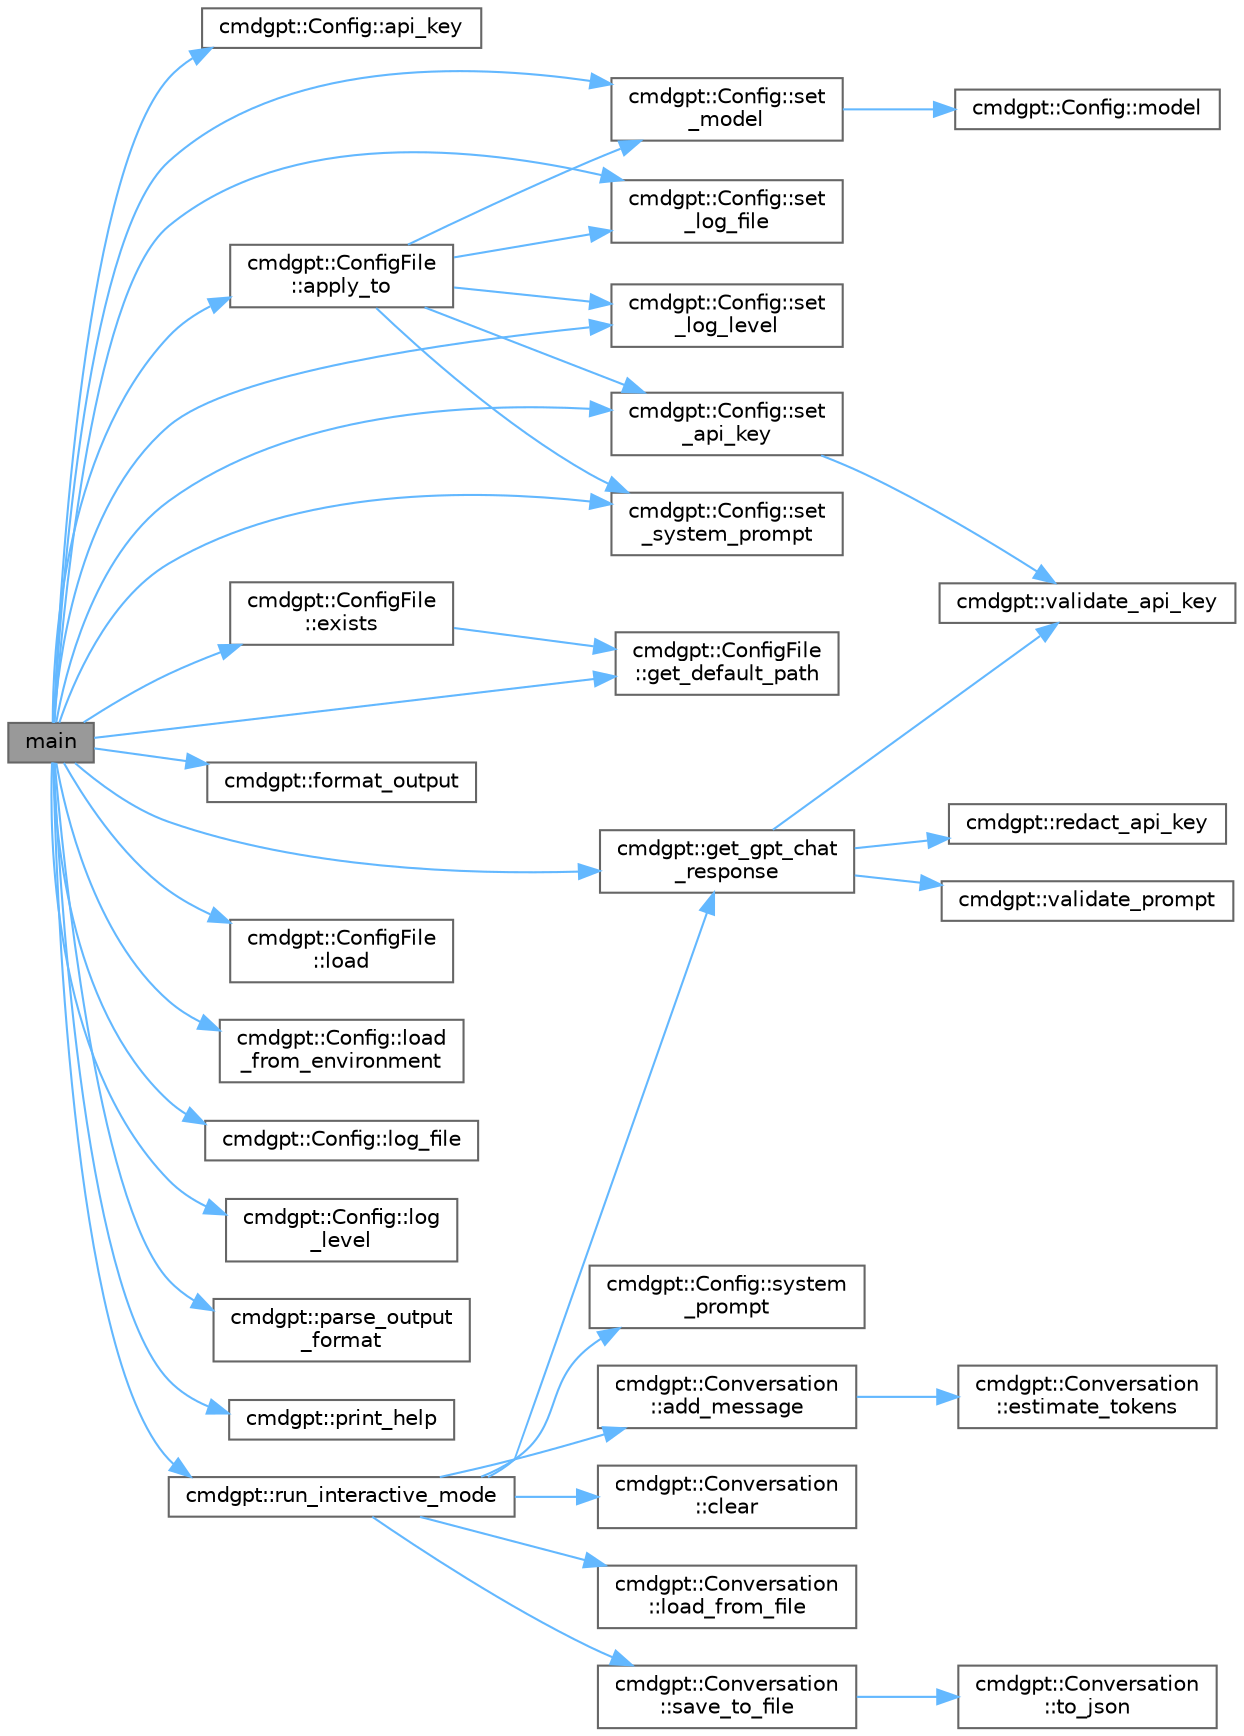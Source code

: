 digraph "main"
{
 // LATEX_PDF_SIZE
  bgcolor="transparent";
  edge [fontname=Helvetica,fontsize=10,labelfontname=Helvetica,labelfontsize=10];
  node [fontname=Helvetica,fontsize=10,shape=box,height=0.2,width=0.4];
  rankdir="LR";
  Node1 [id="Node000001",label="main",height=0.2,width=0.4,color="gray40", fillcolor="grey60", style="filled", fontcolor="black",tooltip="Parses command-line arguments and environment variables."];
  Node1 -> Node2 [id="edge1_Node000001_Node000002",color="steelblue1",style="solid",tooltip=" "];
  Node2 [id="Node000002",label="cmdgpt::Config::api_key",height=0.2,width=0.4,color="grey40", fillcolor="white", style="filled",URL="$de/d57/classcmdgpt_1_1Config.html#a785a41ec0c78923bdf9ddfe6c9af0439",tooltip="Get configured API key."];
  Node1 -> Node3 [id="edge2_Node000001_Node000003",color="steelblue1",style="solid",tooltip=" "];
  Node3 [id="Node000003",label="cmdgpt::ConfigFile\l::apply_to",height=0.2,width=0.4,color="grey40", fillcolor="white", style="filled",URL="$d3/d46/classcmdgpt_1_1ConfigFile.html#a885b77f9decce10ebce9de898f884afe",tooltip="Apply loaded configuration to a Config object."];
  Node3 -> Node4 [id="edge3_Node000003_Node000004",color="steelblue1",style="solid",tooltip=" "];
  Node4 [id="Node000004",label="cmdgpt::Config::set\l_api_key",height=0.2,width=0.4,color="grey40", fillcolor="white", style="filled",URL="$de/d57/classcmdgpt_1_1Config.html#a3f1874f49c3eedcd0236a99ada710b1d",tooltip="Set API key with validation."];
  Node4 -> Node5 [id="edge4_Node000004_Node000005",color="steelblue1",style="solid",tooltip=" "];
  Node5 [id="Node000005",label="cmdgpt::validate_api_key",height=0.2,width=0.4,color="grey40", fillcolor="white", style="filled",URL="$d0/d05/namespacecmdgpt.html#a2a8346a32e6ad2d2a118e0c3a084761e",tooltip="Validates and sanitizes API key input."];
  Node3 -> Node6 [id="edge5_Node000003_Node000006",color="steelblue1",style="solid",tooltip=" "];
  Node6 [id="Node000006",label="cmdgpt::Config::set\l_log_file",height=0.2,width=0.4,color="grey40", fillcolor="white", style="filled",URL="$de/d57/classcmdgpt_1_1Config.html#a7f7e8e2bd8cc70104ede30cc09950406",tooltip="Set log file path with validation."];
  Node3 -> Node7 [id="edge6_Node000003_Node000007",color="steelblue1",style="solid",tooltip=" "];
  Node7 [id="Node000007",label="cmdgpt::Config::set\l_log_level",height=0.2,width=0.4,color="grey40", fillcolor="white", style="filled",URL="$de/d57/classcmdgpt_1_1Config.html#aa588402c51b87b8fa5351a8c864f6e47",tooltip="Set logging level."];
  Node3 -> Node8 [id="edge7_Node000003_Node000008",color="steelblue1",style="solid",tooltip=" "];
  Node8 [id="Node000008",label="cmdgpt::Config::set\l_model",height=0.2,width=0.4,color="grey40", fillcolor="white", style="filled",URL="$de/d57/classcmdgpt_1_1Config.html#a94364c74f5b058eda76644bbb314b093",tooltip="Set model name with validation."];
  Node8 -> Node9 [id="edge8_Node000008_Node000009",color="steelblue1",style="solid",tooltip=" "];
  Node9 [id="Node000009",label="cmdgpt::Config::model",height=0.2,width=0.4,color="grey40", fillcolor="white", style="filled",URL="$de/d57/classcmdgpt_1_1Config.html#a74f0a600cdc28022c9889a7db026573a",tooltip="Get configured model name."];
  Node3 -> Node10 [id="edge9_Node000003_Node000010",color="steelblue1",style="solid",tooltip=" "];
  Node10 [id="Node000010",label="cmdgpt::Config::set\l_system_prompt",height=0.2,width=0.4,color="grey40", fillcolor="white", style="filled",URL="$de/d57/classcmdgpt_1_1Config.html#ac245f009ec7107321c5e773950e456cf",tooltip="Set system prompt with validation."];
  Node1 -> Node11 [id="edge10_Node000001_Node000011",color="steelblue1",style="solid",tooltip=" "];
  Node11 [id="Node000011",label="cmdgpt::ConfigFile\l::exists",height=0.2,width=0.4,color="grey40", fillcolor="white", style="filled",URL="$d3/d46/classcmdgpt_1_1ConfigFile.html#a8bc7c310b16e7350a35380d34332bcfe",tooltip="Check if default config file exists."];
  Node11 -> Node12 [id="edge11_Node000011_Node000012",color="steelblue1",style="solid",tooltip=" "];
  Node12 [id="Node000012",label="cmdgpt::ConfigFile\l::get_default_path",height=0.2,width=0.4,color="grey40", fillcolor="white", style="filled",URL="$d3/d46/classcmdgpt_1_1ConfigFile.html#addfc8e03c97bd83f1071c803a06daf8e",tooltip="Get the default configuration file path."];
  Node1 -> Node13 [id="edge12_Node000001_Node000013",color="steelblue1",style="solid",tooltip=" "];
  Node13 [id="Node000013",label="cmdgpt::format_output",height=0.2,width=0.4,color="grey40", fillcolor="white", style="filled",URL="$d0/d05/namespacecmdgpt.html#a2895b5184013a652d36d88ad5cb3edda",tooltip="Format output based on the specified format."];
  Node1 -> Node12 [id="edge13_Node000001_Node000012",color="steelblue1",style="solid",tooltip=" "];
  Node1 -> Node14 [id="edge14_Node000001_Node000014",color="steelblue1",style="solid",tooltip=" "];
  Node14 [id="Node000014",label="cmdgpt::get_gpt_chat\l_response",height=0.2,width=0.4,color="grey40", fillcolor="white", style="filled",URL="$d0/d05/namespacecmdgpt.html#a19ed2e07630c91548444910087b275fb",tooltip="Sends a chat completion request to the OpenAI API (legacy interface)"];
  Node14 -> Node15 [id="edge15_Node000014_Node000015",color="steelblue1",style="solid",tooltip=" "];
  Node15 [id="Node000015",label="cmdgpt::redact_api_key",height=0.2,width=0.4,color="grey40", fillcolor="white", style="filled",URL="$d0/d05/namespacecmdgpt.html#aa671517c84d1e5bab477438aca0cf82d",tooltip="Returns a redacted version of API key for logging."];
  Node14 -> Node5 [id="edge16_Node000014_Node000005",color="steelblue1",style="solid",tooltip=" "];
  Node14 -> Node16 [id="edge17_Node000014_Node000016",color="steelblue1",style="solid",tooltip=" "];
  Node16 [id="Node000016",label="cmdgpt::validate_prompt",height=0.2,width=0.4,color="grey40", fillcolor="white", style="filled",URL="$d0/d05/namespacecmdgpt.html#a5388bc50f7e07fa57f66b229d1a0e0f5",tooltip="Validates input prompt length and content."];
  Node1 -> Node17 [id="edge18_Node000001_Node000017",color="steelblue1",style="solid",tooltip=" "];
  Node17 [id="Node000017",label="cmdgpt::ConfigFile\l::load",height=0.2,width=0.4,color="grey40", fillcolor="white", style="filled",URL="$d3/d46/classcmdgpt_1_1ConfigFile.html#a6e687d51c054183b61ad336714cc6897",tooltip="Load configuration from file."];
  Node1 -> Node18 [id="edge19_Node000001_Node000018",color="steelblue1",style="solid",tooltip=" "];
  Node18 [id="Node000018",label="cmdgpt::Config::load\l_from_environment",height=0.2,width=0.4,color="grey40", fillcolor="white", style="filled",URL="$de/d57/classcmdgpt_1_1Config.html#a3913896f78e562e79345a29fc1e35884",tooltip="Load configuration from environment variables."];
  Node1 -> Node19 [id="edge20_Node000001_Node000019",color="steelblue1",style="solid",tooltip=" "];
  Node19 [id="Node000019",label="cmdgpt::Config::log_file",height=0.2,width=0.4,color="grey40", fillcolor="white", style="filled",URL="$de/d57/classcmdgpt_1_1Config.html#a1834f22d2c1190af0d285a023ec37cef",tooltip="Get configured log file path."];
  Node1 -> Node20 [id="edge21_Node000001_Node000020",color="steelblue1",style="solid",tooltip=" "];
  Node20 [id="Node000020",label="cmdgpt::Config::log\l_level",height=0.2,width=0.4,color="grey40", fillcolor="white", style="filled",URL="$de/d57/classcmdgpt_1_1Config.html#ad6890005f7376658b5cb19e7705a6195",tooltip="Get configured log level."];
  Node1 -> Node21 [id="edge22_Node000001_Node000021",color="steelblue1",style="solid",tooltip=" "];
  Node21 [id="Node000021",label="cmdgpt::parse_output\l_format",height=0.2,width=0.4,color="grey40", fillcolor="white", style="filled",URL="$d0/d05/namespacecmdgpt.html#afb5e8c9dbc15f7a9d64aa1e3351cec25",tooltip="Convert string to OutputFormat enum."];
  Node1 -> Node22 [id="edge23_Node000001_Node000022",color="steelblue1",style="solid",tooltip=" "];
  Node22 [id="Node000022",label="cmdgpt::print_help",height=0.2,width=0.4,color="grey40", fillcolor="white", style="filled",URL="$d0/d05/namespacecmdgpt.html#abcc790498ee037eb555d423c215da863",tooltip="Prints the help message to the console."];
  Node1 -> Node23 [id="edge24_Node000001_Node000023",color="steelblue1",style="solid",tooltip=" "];
  Node23 [id="Node000023",label="cmdgpt::run_interactive_mode",height=0.2,width=0.4,color="grey40", fillcolor="white", style="filled",URL="$d0/d05/namespacecmdgpt.html#abf82caf2672c9725565702d40cd379e6",tooltip="Run interactive REPL mode."];
  Node23 -> Node24 [id="edge25_Node000023_Node000024",color="steelblue1",style="solid",tooltip=" "];
  Node24 [id="Node000024",label="cmdgpt::Conversation\l::add_message",height=0.2,width=0.4,color="grey40", fillcolor="white", style="filled",URL="$d5/def/classcmdgpt_1_1Conversation.html#a431b353138ef476e7ca57b420c5526b8",tooltip="Add a message to the conversation."];
  Node24 -> Node25 [id="edge26_Node000024_Node000025",color="steelblue1",style="solid",tooltip=" "];
  Node25 [id="Node000025",label="cmdgpt::Conversation\l::estimate_tokens",height=0.2,width=0.4,color="grey40", fillcolor="white", style="filled",URL="$d5/def/classcmdgpt_1_1Conversation.html#a38e6733e3ca8741f76eb91e04a3c1ff2",tooltip="Estimate token count for the conversation."];
  Node23 -> Node26 [id="edge27_Node000023_Node000026",color="steelblue1",style="solid",tooltip=" "];
  Node26 [id="Node000026",label="cmdgpt::Conversation\l::clear",height=0.2,width=0.4,color="grey40", fillcolor="white", style="filled",URL="$d5/def/classcmdgpt_1_1Conversation.html#af5b244bcc4eddc82ca31933915e31df9",tooltip="Clear all messages from the conversation."];
  Node23 -> Node14 [id="edge28_Node000023_Node000014",color="steelblue1",style="solid",tooltip=" "];
  Node23 -> Node27 [id="edge29_Node000023_Node000027",color="steelblue1",style="solid",tooltip=" "];
  Node27 [id="Node000027",label="cmdgpt::Conversation\l::load_from_file",height=0.2,width=0.4,color="grey40", fillcolor="white", style="filled",URL="$d5/def/classcmdgpt_1_1Conversation.html#af9192eb72a53272a3ef163a54bcce606",tooltip="Load conversation from a JSON file."];
  Node23 -> Node28 [id="edge30_Node000023_Node000028",color="steelblue1",style="solid",tooltip=" "];
  Node28 [id="Node000028",label="cmdgpt::Conversation\l::save_to_file",height=0.2,width=0.4,color="grey40", fillcolor="white", style="filled",URL="$d5/def/classcmdgpt_1_1Conversation.html#a20e8bd1353fed6138e34d026c5589a8f",tooltip="Save conversation to a JSON file."];
  Node28 -> Node29 [id="edge31_Node000028_Node000029",color="steelblue1",style="solid",tooltip=" "];
  Node29 [id="Node000029",label="cmdgpt::Conversation\l::to_json",height=0.2,width=0.4,color="grey40", fillcolor="white", style="filled",URL="$d5/def/classcmdgpt_1_1Conversation.html#a5798710bb2ff327fdcf0b5efc4d96951",tooltip="Get conversation as formatted JSON string."];
  Node23 -> Node30 [id="edge32_Node000023_Node000030",color="steelblue1",style="solid",tooltip=" "];
  Node30 [id="Node000030",label="cmdgpt::Config::system\l_prompt",height=0.2,width=0.4,color="grey40", fillcolor="white", style="filled",URL="$de/d57/classcmdgpt_1_1Config.html#acae23c39d092d92cfa981df414b03cd9",tooltip="Get configured system prompt."];
  Node1 -> Node4 [id="edge33_Node000001_Node000004",color="steelblue1",style="solid",tooltip=" "];
  Node1 -> Node6 [id="edge34_Node000001_Node000006",color="steelblue1",style="solid",tooltip=" "];
  Node1 -> Node7 [id="edge35_Node000001_Node000007",color="steelblue1",style="solid",tooltip=" "];
  Node1 -> Node8 [id="edge36_Node000001_Node000008",color="steelblue1",style="solid",tooltip=" "];
  Node1 -> Node10 [id="edge37_Node000001_Node000010",color="steelblue1",style="solid",tooltip=" "];
}
